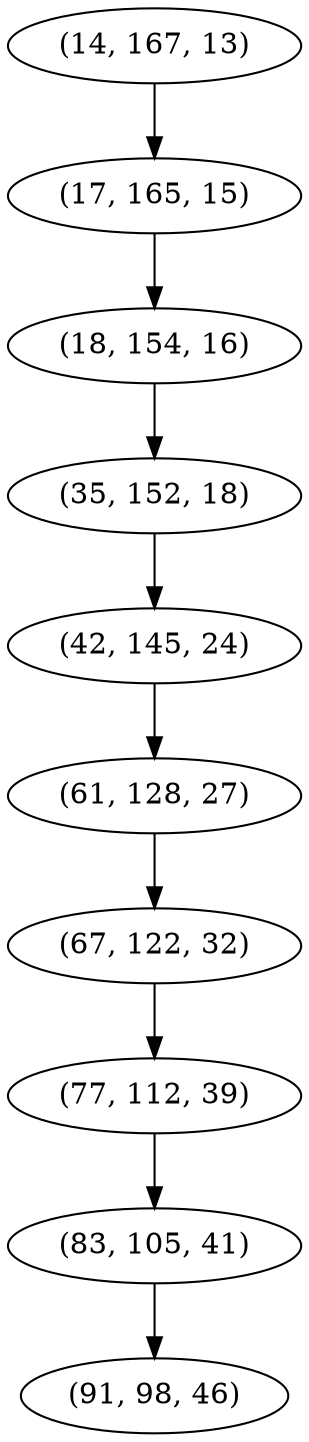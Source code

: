 digraph tree {
    "(14, 167, 13)";
    "(17, 165, 15)";
    "(18, 154, 16)";
    "(35, 152, 18)";
    "(42, 145, 24)";
    "(61, 128, 27)";
    "(67, 122, 32)";
    "(77, 112, 39)";
    "(83, 105, 41)";
    "(91, 98, 46)";
    "(14, 167, 13)" -> "(17, 165, 15)";
    "(17, 165, 15)" -> "(18, 154, 16)";
    "(18, 154, 16)" -> "(35, 152, 18)";
    "(35, 152, 18)" -> "(42, 145, 24)";
    "(42, 145, 24)" -> "(61, 128, 27)";
    "(61, 128, 27)" -> "(67, 122, 32)";
    "(67, 122, 32)" -> "(77, 112, 39)";
    "(77, 112, 39)" -> "(83, 105, 41)";
    "(83, 105, 41)" -> "(91, 98, 46)";
}
